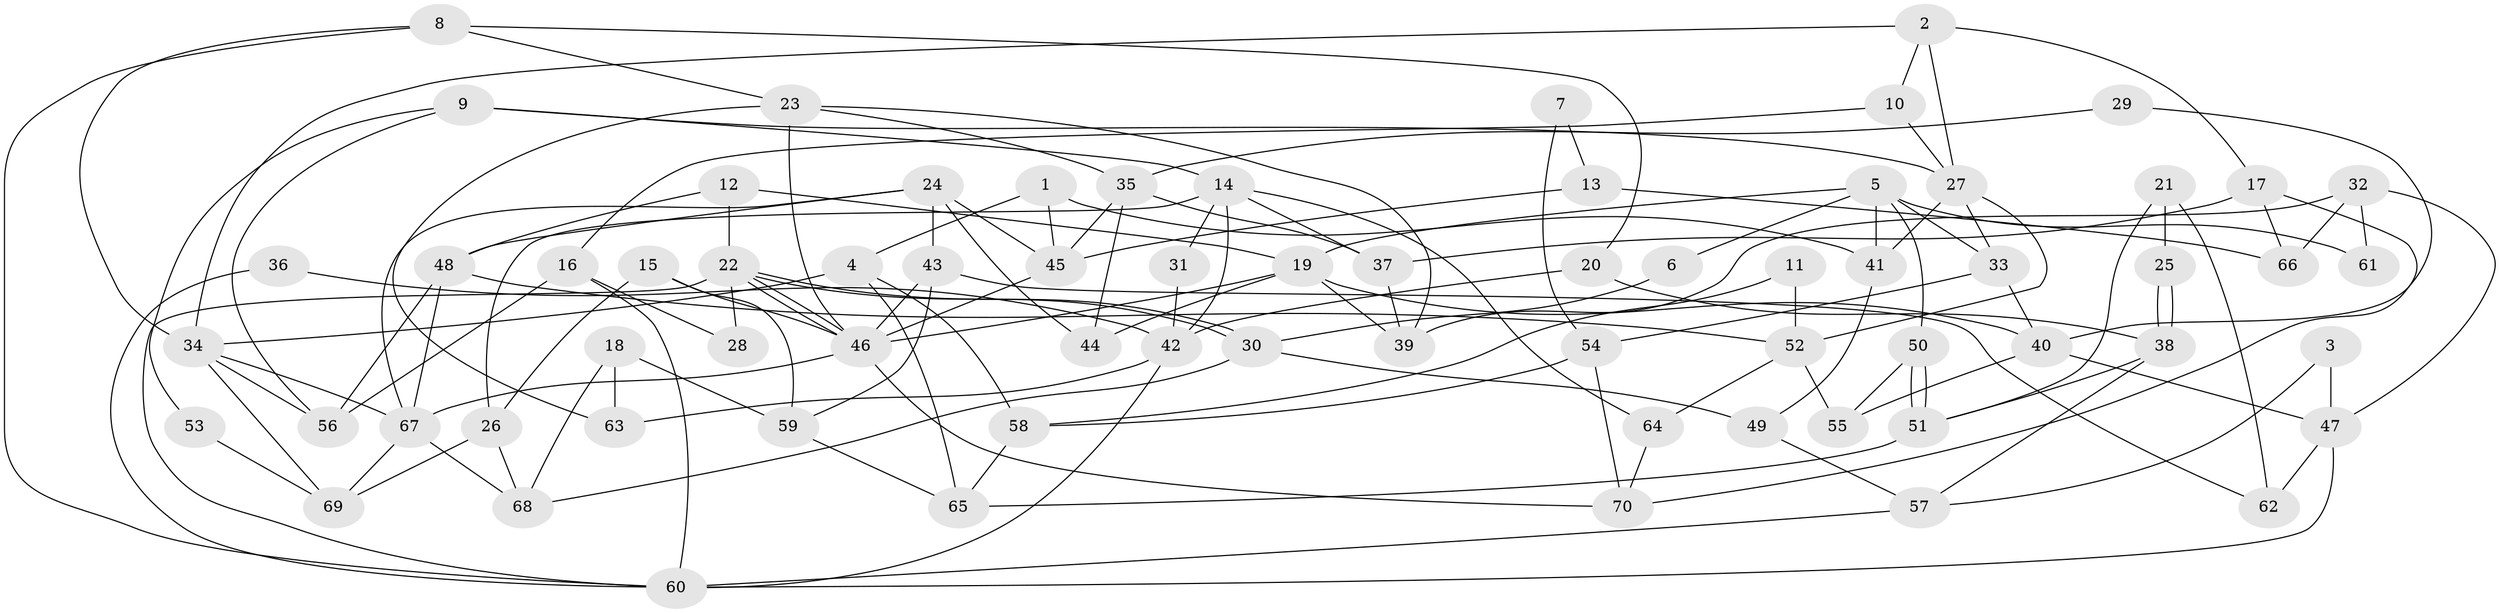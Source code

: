 // coarse degree distribution, {5: 0.19047619047619047, 7: 0.11904761904761904, 3: 0.14285714285714285, 6: 0.23809523809523808, 2: 0.14285714285714285, 8: 0.07142857142857142, 9: 0.023809523809523808, 4: 0.07142857142857142}
// Generated by graph-tools (version 1.1) at 2025/41/03/06/25 10:41:58]
// undirected, 70 vertices, 140 edges
graph export_dot {
graph [start="1"]
  node [color=gray90,style=filled];
  1;
  2;
  3;
  4;
  5;
  6;
  7;
  8;
  9;
  10;
  11;
  12;
  13;
  14;
  15;
  16;
  17;
  18;
  19;
  20;
  21;
  22;
  23;
  24;
  25;
  26;
  27;
  28;
  29;
  30;
  31;
  32;
  33;
  34;
  35;
  36;
  37;
  38;
  39;
  40;
  41;
  42;
  43;
  44;
  45;
  46;
  47;
  48;
  49;
  50;
  51;
  52;
  53;
  54;
  55;
  56;
  57;
  58;
  59;
  60;
  61;
  62;
  63;
  64;
  65;
  66;
  67;
  68;
  69;
  70;
  1 -- 4;
  1 -- 45;
  1 -- 41;
  2 -- 17;
  2 -- 10;
  2 -- 27;
  2 -- 34;
  3 -- 57;
  3 -- 47;
  4 -- 34;
  4 -- 58;
  4 -- 65;
  5 -- 19;
  5 -- 33;
  5 -- 6;
  5 -- 41;
  5 -- 50;
  5 -- 61;
  6 -- 30;
  7 -- 13;
  7 -- 54;
  8 -- 34;
  8 -- 60;
  8 -- 20;
  8 -- 23;
  9 -- 27;
  9 -- 14;
  9 -- 53;
  9 -- 56;
  10 -- 16;
  10 -- 27;
  11 -- 58;
  11 -- 52;
  12 -- 22;
  12 -- 48;
  12 -- 19;
  13 -- 66;
  13 -- 45;
  14 -- 42;
  14 -- 26;
  14 -- 31;
  14 -- 37;
  14 -- 64;
  15 -- 59;
  15 -- 46;
  15 -- 26;
  16 -- 56;
  16 -- 60;
  16 -- 28;
  17 -- 37;
  17 -- 70;
  17 -- 66;
  18 -- 59;
  18 -- 68;
  18 -- 63;
  19 -- 44;
  19 -- 39;
  19 -- 40;
  19 -- 46;
  20 -- 42;
  20 -- 38;
  21 -- 51;
  21 -- 62;
  21 -- 25;
  22 -- 46;
  22 -- 46;
  22 -- 30;
  22 -- 30;
  22 -- 28;
  22 -- 60;
  23 -- 46;
  23 -- 35;
  23 -- 39;
  23 -- 63;
  24 -- 45;
  24 -- 48;
  24 -- 43;
  24 -- 44;
  24 -- 67;
  25 -- 38;
  25 -- 38;
  26 -- 69;
  26 -- 68;
  27 -- 41;
  27 -- 33;
  27 -- 52;
  29 -- 40;
  29 -- 35;
  30 -- 68;
  30 -- 49;
  31 -- 42;
  32 -- 39;
  32 -- 47;
  32 -- 61;
  32 -- 66;
  33 -- 40;
  33 -- 54;
  34 -- 67;
  34 -- 56;
  34 -- 69;
  35 -- 37;
  35 -- 44;
  35 -- 45;
  36 -- 60;
  36 -- 42;
  37 -- 39;
  38 -- 51;
  38 -- 57;
  40 -- 55;
  40 -- 47;
  41 -- 49;
  42 -- 63;
  42 -- 60;
  43 -- 46;
  43 -- 59;
  43 -- 62;
  45 -- 46;
  46 -- 67;
  46 -- 70;
  47 -- 60;
  47 -- 62;
  48 -- 67;
  48 -- 56;
  48 -- 52;
  49 -- 57;
  50 -- 51;
  50 -- 51;
  50 -- 55;
  51 -- 65;
  52 -- 55;
  52 -- 64;
  53 -- 69;
  54 -- 70;
  54 -- 58;
  57 -- 60;
  58 -- 65;
  59 -- 65;
  64 -- 70;
  67 -- 68;
  67 -- 69;
}
